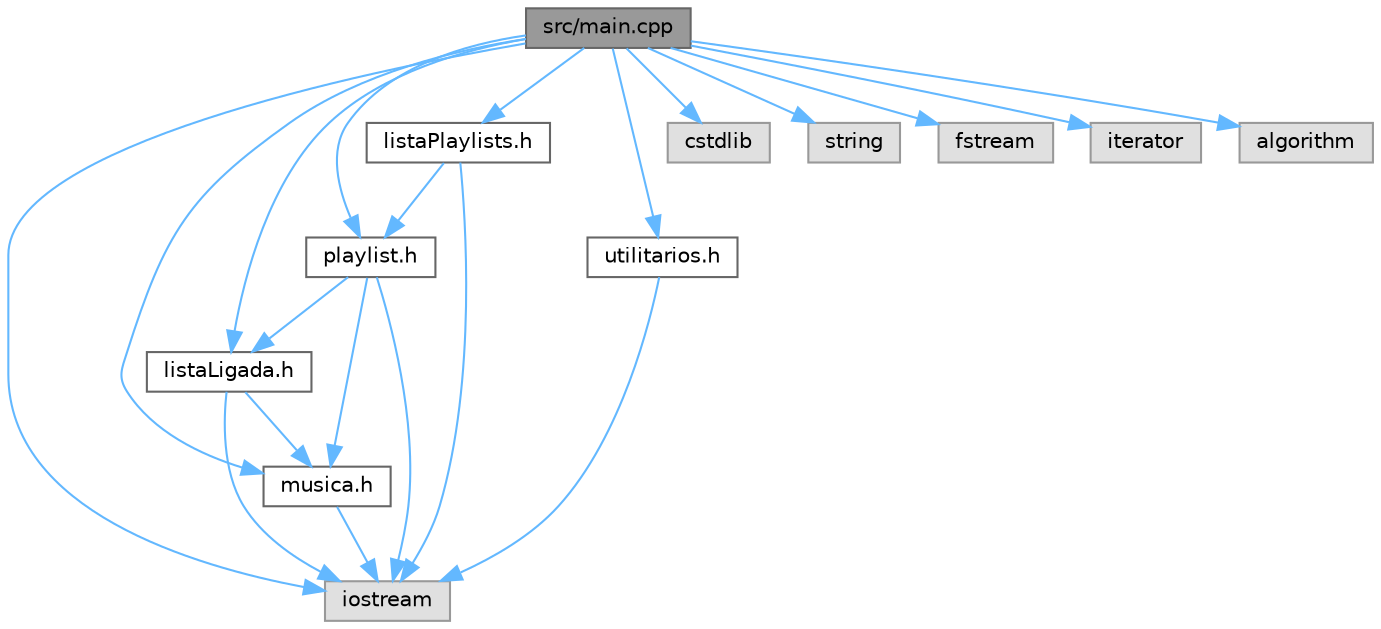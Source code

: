 digraph "src/main.cpp"
{
 // LATEX_PDF_SIZE
  bgcolor="transparent";
  edge [fontname=Helvetica,fontsize=10,labelfontname=Helvetica,labelfontsize=10];
  node [fontname=Helvetica,fontsize=10,shape=box,height=0.2,width=0.4];
  Node1 [label="src/main.cpp",height=0.2,width=0.4,color="gray40", fillcolor="grey60", style="filled", fontcolor="black",tooltip="Projeto que organiza músicas e playlists em listas ligadas."];
  Node1 -> Node2 [color="steelblue1",style="solid"];
  Node2 [label="iostream",height=0.2,width=0.4,color="grey60", fillcolor="#E0E0E0", style="filled",tooltip=" "];
  Node1 -> Node3 [color="steelblue1",style="solid"];
  Node3 [label="cstdlib",height=0.2,width=0.4,color="grey60", fillcolor="#E0E0E0", style="filled",tooltip=" "];
  Node1 -> Node4 [color="steelblue1",style="solid"];
  Node4 [label="string",height=0.2,width=0.4,color="grey60", fillcolor="#E0E0E0", style="filled",tooltip=" "];
  Node1 -> Node5 [color="steelblue1",style="solid"];
  Node5 [label="fstream",height=0.2,width=0.4,color="grey60", fillcolor="#E0E0E0", style="filled",tooltip=" "];
  Node1 -> Node6 [color="steelblue1",style="solid"];
  Node6 [label="iterator",height=0.2,width=0.4,color="grey60", fillcolor="#E0E0E0", style="filled",tooltip=" "];
  Node1 -> Node7 [color="steelblue1",style="solid"];
  Node7 [label="algorithm",height=0.2,width=0.4,color="grey60", fillcolor="#E0E0E0", style="filled",tooltip=" "];
  Node1 -> Node8 [color="steelblue1",style="solid"];
  Node8 [label="musica.h",height=0.2,width=0.4,color="grey40", fillcolor="white", style="filled",URL="$musica_8h.html",tooltip=" "];
  Node8 -> Node2 [color="steelblue1",style="solid"];
  Node1 -> Node9 [color="steelblue1",style="solid"];
  Node9 [label="listaLigada.h",height=0.2,width=0.4,color="grey40", fillcolor="white", style="filled",URL="$lista_ligada_8h.html",tooltip=" "];
  Node9 -> Node8 [color="steelblue1",style="solid"];
  Node9 -> Node2 [color="steelblue1",style="solid"];
  Node1 -> Node10 [color="steelblue1",style="solid"];
  Node10 [label="utilitarios.h",height=0.2,width=0.4,color="grey40", fillcolor="white", style="filled",URL="$utilitarios_8h.html",tooltip=" "];
  Node10 -> Node2 [color="steelblue1",style="solid"];
  Node1 -> Node11 [color="steelblue1",style="solid"];
  Node11 [label="playlist.h",height=0.2,width=0.4,color="grey40", fillcolor="white", style="filled",URL="$playlist_8h.html",tooltip=" "];
  Node11 -> Node9 [color="steelblue1",style="solid"];
  Node11 -> Node8 [color="steelblue1",style="solid"];
  Node11 -> Node2 [color="steelblue1",style="solid"];
  Node1 -> Node12 [color="steelblue1",style="solid"];
  Node12 [label="listaPlaylists.h",height=0.2,width=0.4,color="grey40", fillcolor="white", style="filled",URL="$lista_playlists_8h.html",tooltip=" "];
  Node12 -> Node11 [color="steelblue1",style="solid"];
  Node12 -> Node2 [color="steelblue1",style="solid"];
}
